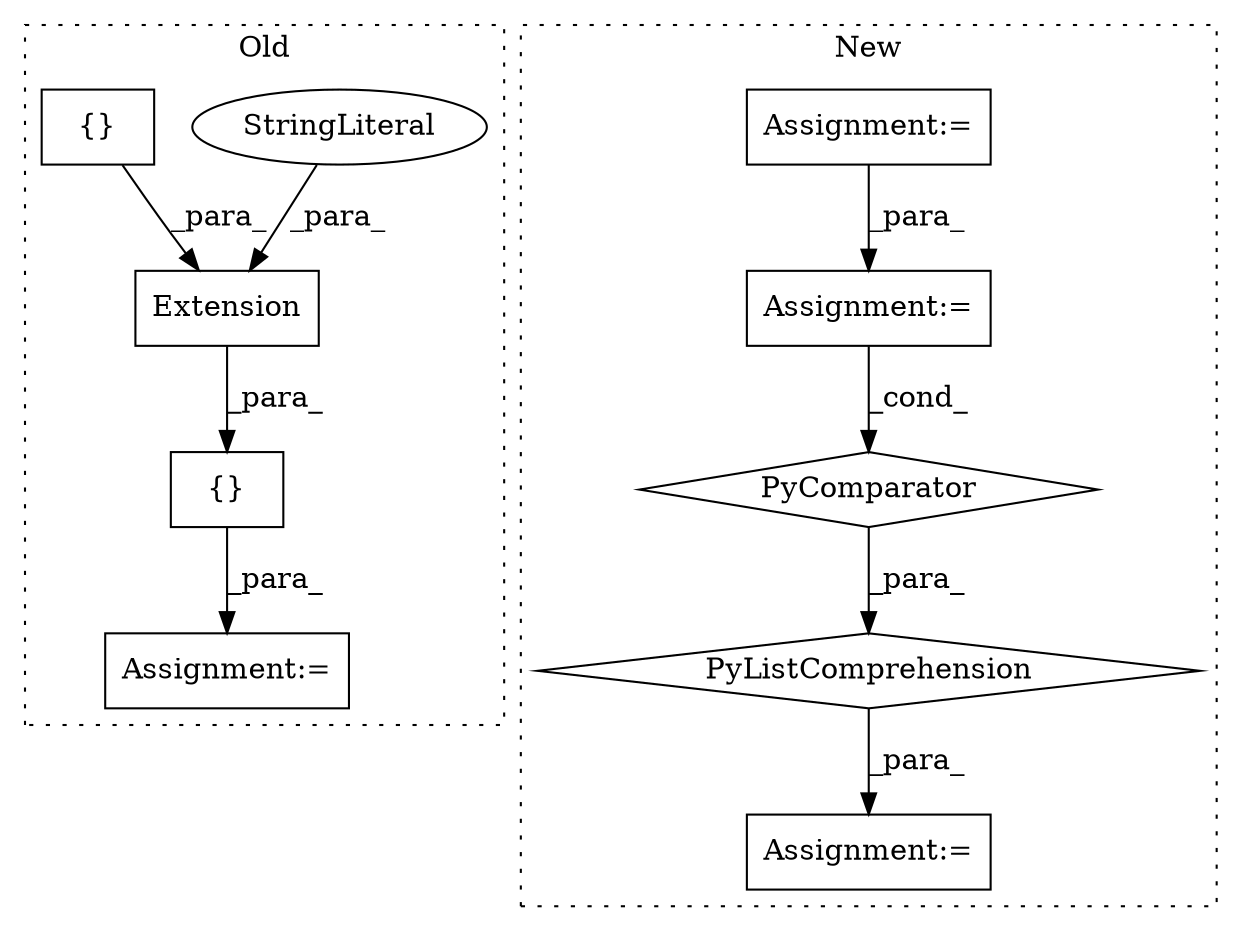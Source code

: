digraph G {
subgraph cluster0 {
1 [label="Extension" a="32" s="728,785" l="10,1" shape="box"];
3 [label="{}" a="4" s="727,1024" l="1,1" shape="box"];
4 [label="StringLiteral" a="45" s="738" l="15" shape="ellipse"];
5 [label="{}" a="4" s="766,784" l="1,1" shape="box"];
9 [label="Assignment:=" a="7" s="709" l="1" shape="box"];
label = "Old";
style="dotted";
}
subgraph cluster1 {
2 [label="PyComparator" a="113" s="586" l="24" shape="diamond"];
6 [label="PyListComprehension" a="109" s="458" l="160" shape="diamond"];
7 [label="Assignment:=" a="7" s="444" l="14" shape="box"];
8 [label="Assignment:=" a="7" s="586" l="24" shape="box"];
10 [label="Assignment:=" a="7" s="355" l="1" shape="box"];
label = "New";
style="dotted";
}
1 -> 3 [label="_para_"];
2 -> 6 [label="_para_"];
3 -> 9 [label="_para_"];
4 -> 1 [label="_para_"];
5 -> 1 [label="_para_"];
6 -> 7 [label="_para_"];
8 -> 2 [label="_cond_"];
10 -> 8 [label="_para_"];
}